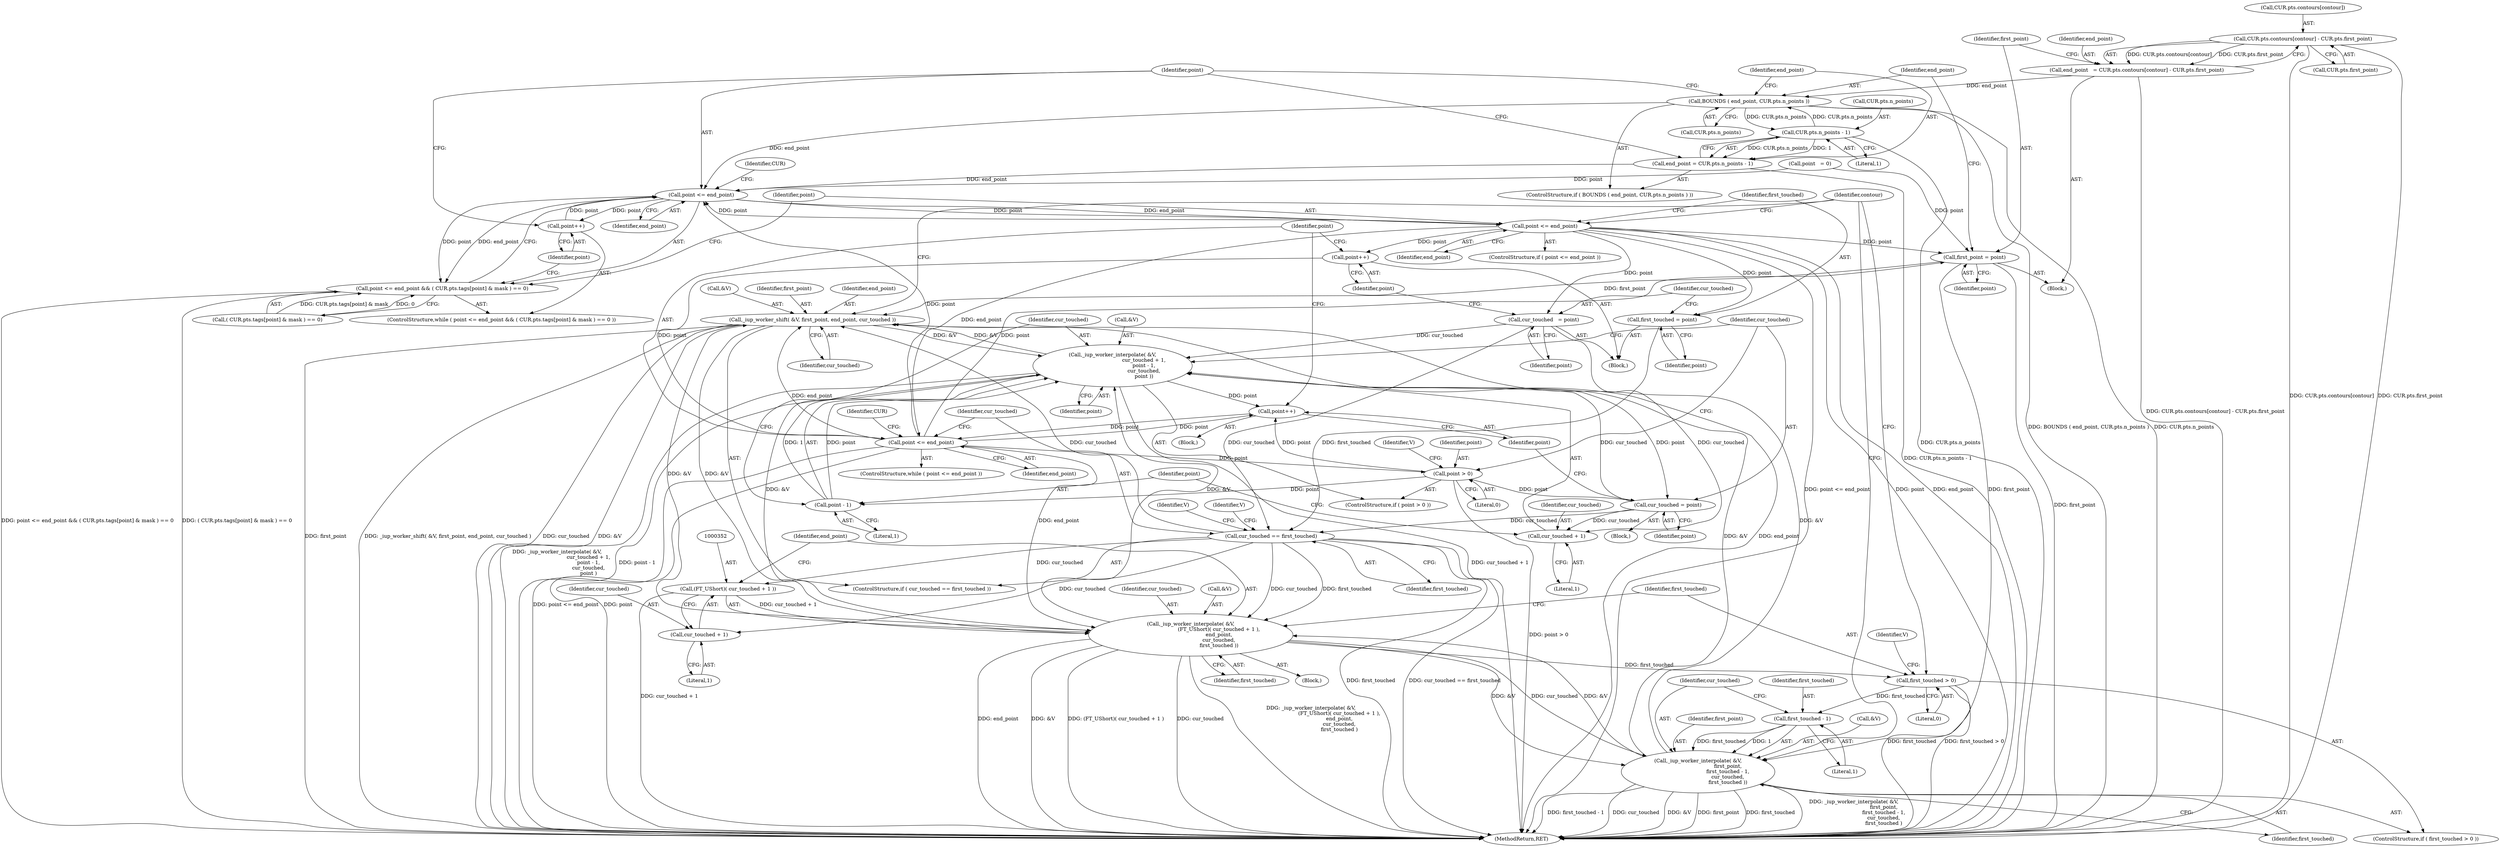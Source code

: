digraph "0_savannah_888cd1843e935fe675cf2ac303116d4ed5b9d54b@array" {
"1000234" [label="(Call,CUR.pts.contours[contour] - CUR.pts.first_point)"];
"1000232" [label="(Call,end_point   = CUR.pts.contours[contour] - CUR.pts.first_point)"];
"1000251" [label="(Call,BOUNDS ( end_point, CUR.pts.n_points ))"];
"1000260" [label="(Call,CUR.pts.n_points - 1)"];
"1000258" [label="(Call,end_point = CUR.pts.n_points - 1)"];
"1000269" [label="(Call,point <= end_point)"];
"1000268" [label="(Call,point <= end_point && ( CUR.pts.tags[point] & mask ) == 0)"];
"1000283" [label="(Call,point++)"];
"1000286" [label="(Call,point <= end_point)"];
"1000247" [label="(Call,first_point = point)"];
"1000340" [label="(Call,_iup_worker_shift( &V, first_point, end_point, cur_touched ))"];
"1000320" [label="(Call,_iup_worker_interpolate( &V,\n                                       cur_touched + 1,\n                                       point - 1,\n                                       cur_touched,\n                                       point ))"];
"1000331" [label="(Call,cur_touched = point)"];
"1000323" [label="(Call,cur_touched + 1)"];
"1000337" [label="(Call,cur_touched == first_touched)"];
"1000351" [label="(Call,(FT_UShort)( cur_touched + 1 ))"];
"1000348" [label="(Call,_iup_worker_interpolate( &V,\n                                   (FT_UShort)( cur_touched + 1 ),\n                                   end_point,\n                                   cur_touched,\n                                   first_touched ))"];
"1000360" [label="(Call,first_touched > 0)"];
"1000367" [label="(Call,first_touched - 1)"];
"1000363" [label="(Call,_iup_worker_interpolate( &V,\n                                     first_point,\n                                     first_touched - 1,\n                                     cur_touched,\n                                     first_touched ))"];
"1000353" [label="(Call,cur_touched + 1)"];
"1000334" [label="(Call,point++)"];
"1000299" [label="(Call,point <= end_point)"];
"1000317" [label="(Call,point > 0)"];
"1000326" [label="(Call,point - 1)"];
"1000290" [label="(Call,first_touched = point)"];
"1000293" [label="(Call,cur_touched   = point)"];
"1000296" [label="(Call,point++)"];
"1000296" [label="(Call,point++)"];
"1000343" [label="(Identifier,first_point)"];
"1000340" [label="(Call,_iup_worker_shift( &V, first_point, end_point, cur_touched ))"];
"1000366" [label="(Identifier,first_point)"];
"1000272" [label="(Call,( CUR.pts.tags[point] & mask ) == 0)"];
"1000324" [label="(Identifier,cur_touched)"];
"1000302" [label="(Block,)"];
"1000318" [label="(Identifier,point)"];
"1000345" [label="(Identifier,cur_touched)"];
"1000319" [label="(Literal,0)"];
"1000330" [label="(Identifier,point)"];
"1000351" [label="(Call,(FT_UShort)( cur_touched + 1 ))"];
"1000287" [label="(Identifier,point)"];
"1000334" [label="(Call,point++)"];
"1000371" [label="(Identifier,first_touched)"];
"1000348" [label="(Call,_iup_worker_interpolate( &V,\n                                   (FT_UShort)( cur_touched + 1 ),\n                                   end_point,\n                                   cur_touched,\n                                   first_touched ))"];
"1000317" [label="(Call,point > 0)"];
"1000373" [label="(Identifier,contour)"];
"1000335" [label="(Identifier,point)"];
"1000268" [label="(Call,point <= end_point && ( CUR.pts.tags[point] & mask ) == 0)"];
"1000323" [label="(Call,cur_touched + 1)"];
"1000288" [label="(Identifier,end_point)"];
"1000242" [label="(Call,CUR.pts.first_point)"];
"1000285" [label="(ControlStructure,if ( point <= end_point ))"];
"1000298" [label="(ControlStructure,while ( point <= end_point ))"];
"1000337" [label="(Call,cur_touched == first_touched)"];
"1000357" [label="(Identifier,cur_touched)"];
"1000325" [label="(Literal,1)"];
"1000320" [label="(Call,_iup_worker_interpolate( &V,\n                                       cur_touched + 1,\n                                       point - 1,\n                                       cur_touched,\n                                       point ))"];
"1000231" [label="(Block,)"];
"1000322" [label="(Identifier,V)"];
"1000247" [label="(Call,first_point = point)"];
"1000367" [label="(Call,first_touched - 1)"];
"1000259" [label="(Identifier,end_point)"];
"1000339" [label="(Identifier,first_touched)"];
"1000234" [label="(Call,CUR.pts.contours[contour] - CUR.pts.first_point)"];
"1000250" [label="(ControlStructure,if ( BOUNDS ( end_point, CUR.pts.n_points ) ))"];
"1000342" [label="(Identifier,V)"];
"1000354" [label="(Identifier,cur_touched)"];
"1000271" [label="(Identifier,end_point)"];
"1000299" [label="(Call,point <= end_point)"];
"1000316" [label="(ControlStructure,if ( point > 0 ))"];
"1000381" [label="(MethodReturn,RET)"];
"1000292" [label="(Identifier,point)"];
"1000248" [label="(Identifier,first_point)"];
"1000349" [label="(Call,&V)"];
"1000350" [label="(Identifier,V)"];
"1000344" [label="(Identifier,end_point)"];
"1000295" [label="(Identifier,point)"];
"1000232" [label="(Call,end_point   = CUR.pts.contours[contour] - CUR.pts.first_point)"];
"1000270" [label="(Identifier,point)"];
"1000370" [label="(Identifier,cur_touched)"];
"1000266" [label="(Literal,1)"];
"1000353" [label="(Call,cur_touched + 1)"];
"1000261" [label="(Call,CUR.pts.n_points)"];
"1000267" [label="(ControlStructure,while ( point <= end_point && ( CUR.pts.tags[point] & mask ) == 0 ))"];
"1000356" [label="(Identifier,end_point)"];
"1000269" [label="(Call,point <= end_point)"];
"1000362" [label="(Literal,0)"];
"1000233" [label="(Identifier,end_point)"];
"1000309" [label="(Identifier,CUR)"];
"1000336" [label="(ControlStructure,if ( cur_touched == first_touched ))"];
"1000333" [label="(Identifier,point)"];
"1000327" [label="(Identifier,point)"];
"1000359" [label="(ControlStructure,if ( first_touched > 0 ))"];
"1000365" [label="(Identifier,V)"];
"1000347" [label="(Block,)"];
"1000363" [label="(Call,_iup_worker_interpolate( &V,\n                                     first_point,\n                                     first_touched - 1,\n                                     cur_touched,\n                                     first_touched ))"];
"1000253" [label="(Call,CUR.pts.n_points)"];
"1000290" [label="(Call,first_touched = point)"];
"1000277" [label="(Identifier,CUR)"];
"1000297" [label="(Identifier,point)"];
"1000360" [label="(Call,first_touched > 0)"];
"1000361" [label="(Identifier,first_touched)"];
"1000249" [label="(Identifier,point)"];
"1000235" [label="(Call,CUR.pts.contours[contour])"];
"1000289" [label="(Block,)"];
"1000315" [label="(Block,)"];
"1000284" [label="(Identifier,point)"];
"1000301" [label="(Identifier,end_point)"];
"1000283" [label="(Call,point++)"];
"1000332" [label="(Identifier,cur_touched)"];
"1000251" [label="(Call,BOUNDS ( end_point, CUR.pts.n_points ))"];
"1000369" [label="(Literal,1)"];
"1000364" [label="(Call,&V)"];
"1000326" [label="(Call,point - 1)"];
"1000368" [label="(Identifier,first_touched)"];
"1000321" [label="(Call,&V)"];
"1000358" [label="(Identifier,first_touched)"];
"1000329" [label="(Identifier,cur_touched)"];
"1000328" [label="(Literal,1)"];
"1000294" [label="(Identifier,cur_touched)"];
"1000355" [label="(Literal,1)"];
"1000341" [label="(Call,&V)"];
"1000338" [label="(Identifier,cur_touched)"];
"1000258" [label="(Call,end_point = CUR.pts.n_points - 1)"];
"1000286" [label="(Call,point <= end_point)"];
"1000252" [label="(Identifier,end_point)"];
"1000291" [label="(Identifier,first_touched)"];
"1000293" [label="(Call,cur_touched   = point)"];
"1000331" [label="(Call,cur_touched = point)"];
"1000300" [label="(Identifier,point)"];
"1000260" [label="(Call,CUR.pts.n_points - 1)"];
"1000227" [label="(Call,point   = 0)"];
"1000234" -> "1000232"  [label="AST: "];
"1000234" -> "1000242"  [label="CFG: "];
"1000235" -> "1000234"  [label="AST: "];
"1000242" -> "1000234"  [label="AST: "];
"1000232" -> "1000234"  [label="CFG: "];
"1000234" -> "1000381"  [label="DDG: CUR.pts.contours[contour]"];
"1000234" -> "1000381"  [label="DDG: CUR.pts.first_point"];
"1000234" -> "1000232"  [label="DDG: CUR.pts.contours[contour]"];
"1000234" -> "1000232"  [label="DDG: CUR.pts.first_point"];
"1000232" -> "1000231"  [label="AST: "];
"1000233" -> "1000232"  [label="AST: "];
"1000248" -> "1000232"  [label="CFG: "];
"1000232" -> "1000381"  [label="DDG: CUR.pts.contours[contour] - CUR.pts.first_point"];
"1000232" -> "1000251"  [label="DDG: end_point"];
"1000251" -> "1000250"  [label="AST: "];
"1000251" -> "1000253"  [label="CFG: "];
"1000252" -> "1000251"  [label="AST: "];
"1000253" -> "1000251"  [label="AST: "];
"1000259" -> "1000251"  [label="CFG: "];
"1000270" -> "1000251"  [label="CFG: "];
"1000251" -> "1000381"  [label="DDG: BOUNDS ( end_point, CUR.pts.n_points )"];
"1000251" -> "1000381"  [label="DDG: CUR.pts.n_points"];
"1000260" -> "1000251"  [label="DDG: CUR.pts.n_points"];
"1000251" -> "1000260"  [label="DDG: CUR.pts.n_points"];
"1000251" -> "1000269"  [label="DDG: end_point"];
"1000260" -> "1000258"  [label="AST: "];
"1000260" -> "1000266"  [label="CFG: "];
"1000261" -> "1000260"  [label="AST: "];
"1000266" -> "1000260"  [label="AST: "];
"1000258" -> "1000260"  [label="CFG: "];
"1000260" -> "1000381"  [label="DDG: CUR.pts.n_points"];
"1000260" -> "1000258"  [label="DDG: CUR.pts.n_points"];
"1000260" -> "1000258"  [label="DDG: 1"];
"1000258" -> "1000250"  [label="AST: "];
"1000259" -> "1000258"  [label="AST: "];
"1000270" -> "1000258"  [label="CFG: "];
"1000258" -> "1000381"  [label="DDG: CUR.pts.n_points - 1"];
"1000258" -> "1000269"  [label="DDG: end_point"];
"1000269" -> "1000268"  [label="AST: "];
"1000269" -> "1000271"  [label="CFG: "];
"1000270" -> "1000269"  [label="AST: "];
"1000271" -> "1000269"  [label="AST: "];
"1000277" -> "1000269"  [label="CFG: "];
"1000268" -> "1000269"  [label="CFG: "];
"1000269" -> "1000268"  [label="DDG: point"];
"1000269" -> "1000268"  [label="DDG: end_point"];
"1000283" -> "1000269"  [label="DDG: point"];
"1000286" -> "1000269"  [label="DDG: point"];
"1000227" -> "1000269"  [label="DDG: point"];
"1000299" -> "1000269"  [label="DDG: point"];
"1000269" -> "1000283"  [label="DDG: point"];
"1000269" -> "1000286"  [label="DDG: point"];
"1000269" -> "1000286"  [label="DDG: end_point"];
"1000268" -> "1000267"  [label="AST: "];
"1000268" -> "1000272"  [label="CFG: "];
"1000272" -> "1000268"  [label="AST: "];
"1000284" -> "1000268"  [label="CFG: "];
"1000287" -> "1000268"  [label="CFG: "];
"1000268" -> "1000381"  [label="DDG: point <= end_point && ( CUR.pts.tags[point] & mask ) == 0"];
"1000268" -> "1000381"  [label="DDG: ( CUR.pts.tags[point] & mask ) == 0"];
"1000272" -> "1000268"  [label="DDG: CUR.pts.tags[point] & mask"];
"1000272" -> "1000268"  [label="DDG: 0"];
"1000283" -> "1000267"  [label="AST: "];
"1000283" -> "1000284"  [label="CFG: "];
"1000284" -> "1000283"  [label="AST: "];
"1000270" -> "1000283"  [label="CFG: "];
"1000286" -> "1000285"  [label="AST: "];
"1000286" -> "1000288"  [label="CFG: "];
"1000287" -> "1000286"  [label="AST: "];
"1000288" -> "1000286"  [label="AST: "];
"1000291" -> "1000286"  [label="CFG: "];
"1000373" -> "1000286"  [label="CFG: "];
"1000286" -> "1000381"  [label="DDG: point <= end_point"];
"1000286" -> "1000381"  [label="DDG: point"];
"1000286" -> "1000381"  [label="DDG: end_point"];
"1000286" -> "1000247"  [label="DDG: point"];
"1000286" -> "1000290"  [label="DDG: point"];
"1000286" -> "1000293"  [label="DDG: point"];
"1000286" -> "1000296"  [label="DDG: point"];
"1000286" -> "1000299"  [label="DDG: end_point"];
"1000247" -> "1000231"  [label="AST: "];
"1000247" -> "1000249"  [label="CFG: "];
"1000248" -> "1000247"  [label="AST: "];
"1000249" -> "1000247"  [label="AST: "];
"1000252" -> "1000247"  [label="CFG: "];
"1000247" -> "1000381"  [label="DDG: first_point"];
"1000227" -> "1000247"  [label="DDG: point"];
"1000299" -> "1000247"  [label="DDG: point"];
"1000247" -> "1000340"  [label="DDG: first_point"];
"1000247" -> "1000363"  [label="DDG: first_point"];
"1000340" -> "1000336"  [label="AST: "];
"1000340" -> "1000345"  [label="CFG: "];
"1000341" -> "1000340"  [label="AST: "];
"1000343" -> "1000340"  [label="AST: "];
"1000344" -> "1000340"  [label="AST: "];
"1000345" -> "1000340"  [label="AST: "];
"1000373" -> "1000340"  [label="CFG: "];
"1000340" -> "1000381"  [label="DDG: end_point"];
"1000340" -> "1000381"  [label="DDG: first_point"];
"1000340" -> "1000381"  [label="DDG: _iup_worker_shift( &V, first_point, end_point, cur_touched )"];
"1000340" -> "1000381"  [label="DDG: cur_touched"];
"1000340" -> "1000381"  [label="DDG: &V"];
"1000340" -> "1000320"  [label="DDG: &V"];
"1000348" -> "1000340"  [label="DDG: &V"];
"1000363" -> "1000340"  [label="DDG: &V"];
"1000320" -> "1000340"  [label="DDG: &V"];
"1000299" -> "1000340"  [label="DDG: end_point"];
"1000337" -> "1000340"  [label="DDG: cur_touched"];
"1000340" -> "1000348"  [label="DDG: &V"];
"1000320" -> "1000316"  [label="AST: "];
"1000320" -> "1000330"  [label="CFG: "];
"1000321" -> "1000320"  [label="AST: "];
"1000323" -> "1000320"  [label="AST: "];
"1000326" -> "1000320"  [label="AST: "];
"1000329" -> "1000320"  [label="AST: "];
"1000330" -> "1000320"  [label="AST: "];
"1000332" -> "1000320"  [label="CFG: "];
"1000320" -> "1000381"  [label="DDG: point - 1"];
"1000320" -> "1000381"  [label="DDG: cur_touched + 1"];
"1000320" -> "1000381"  [label="DDG: _iup_worker_interpolate( &V,\n                                       cur_touched + 1,\n                                       point - 1,\n                                       cur_touched,\n                                       point )"];
"1000348" -> "1000320"  [label="DDG: &V"];
"1000363" -> "1000320"  [label="DDG: &V"];
"1000293" -> "1000320"  [label="DDG: cur_touched"];
"1000331" -> "1000320"  [label="DDG: cur_touched"];
"1000326" -> "1000320"  [label="DDG: point"];
"1000326" -> "1000320"  [label="DDG: 1"];
"1000320" -> "1000331"  [label="DDG: point"];
"1000320" -> "1000334"  [label="DDG: point"];
"1000320" -> "1000348"  [label="DDG: &V"];
"1000331" -> "1000315"  [label="AST: "];
"1000331" -> "1000333"  [label="CFG: "];
"1000332" -> "1000331"  [label="AST: "];
"1000333" -> "1000331"  [label="AST: "];
"1000335" -> "1000331"  [label="CFG: "];
"1000331" -> "1000323"  [label="DDG: cur_touched"];
"1000317" -> "1000331"  [label="DDG: point"];
"1000331" -> "1000337"  [label="DDG: cur_touched"];
"1000323" -> "1000325"  [label="CFG: "];
"1000324" -> "1000323"  [label="AST: "];
"1000325" -> "1000323"  [label="AST: "];
"1000327" -> "1000323"  [label="CFG: "];
"1000293" -> "1000323"  [label="DDG: cur_touched"];
"1000337" -> "1000336"  [label="AST: "];
"1000337" -> "1000339"  [label="CFG: "];
"1000338" -> "1000337"  [label="AST: "];
"1000339" -> "1000337"  [label="AST: "];
"1000342" -> "1000337"  [label="CFG: "];
"1000350" -> "1000337"  [label="CFG: "];
"1000337" -> "1000381"  [label="DDG: first_touched"];
"1000337" -> "1000381"  [label="DDG: cur_touched == first_touched"];
"1000293" -> "1000337"  [label="DDG: cur_touched"];
"1000290" -> "1000337"  [label="DDG: first_touched"];
"1000337" -> "1000351"  [label="DDG: cur_touched"];
"1000337" -> "1000353"  [label="DDG: cur_touched"];
"1000337" -> "1000348"  [label="DDG: cur_touched"];
"1000337" -> "1000348"  [label="DDG: first_touched"];
"1000351" -> "1000348"  [label="AST: "];
"1000351" -> "1000353"  [label="CFG: "];
"1000352" -> "1000351"  [label="AST: "];
"1000353" -> "1000351"  [label="AST: "];
"1000356" -> "1000351"  [label="CFG: "];
"1000351" -> "1000381"  [label="DDG: cur_touched + 1"];
"1000351" -> "1000348"  [label="DDG: cur_touched + 1"];
"1000348" -> "1000347"  [label="AST: "];
"1000348" -> "1000358"  [label="CFG: "];
"1000349" -> "1000348"  [label="AST: "];
"1000356" -> "1000348"  [label="AST: "];
"1000357" -> "1000348"  [label="AST: "];
"1000358" -> "1000348"  [label="AST: "];
"1000361" -> "1000348"  [label="CFG: "];
"1000348" -> "1000381"  [label="DDG: end_point"];
"1000348" -> "1000381"  [label="DDG: &V"];
"1000348" -> "1000381"  [label="DDG: (FT_UShort)( cur_touched + 1 )"];
"1000348" -> "1000381"  [label="DDG: cur_touched"];
"1000348" -> "1000381"  [label="DDG: _iup_worker_interpolate( &V,\n                                   (FT_UShort)( cur_touched + 1 ),\n                                   end_point,\n                                   cur_touched,\n                                   first_touched )"];
"1000363" -> "1000348"  [label="DDG: &V"];
"1000299" -> "1000348"  [label="DDG: end_point"];
"1000348" -> "1000360"  [label="DDG: first_touched"];
"1000348" -> "1000363"  [label="DDG: &V"];
"1000348" -> "1000363"  [label="DDG: cur_touched"];
"1000360" -> "1000359"  [label="AST: "];
"1000360" -> "1000362"  [label="CFG: "];
"1000361" -> "1000360"  [label="AST: "];
"1000362" -> "1000360"  [label="AST: "];
"1000365" -> "1000360"  [label="CFG: "];
"1000373" -> "1000360"  [label="CFG: "];
"1000360" -> "1000381"  [label="DDG: first_touched"];
"1000360" -> "1000381"  [label="DDG: first_touched > 0"];
"1000360" -> "1000367"  [label="DDG: first_touched"];
"1000367" -> "1000363"  [label="AST: "];
"1000367" -> "1000369"  [label="CFG: "];
"1000368" -> "1000367"  [label="AST: "];
"1000369" -> "1000367"  [label="AST: "];
"1000370" -> "1000367"  [label="CFG: "];
"1000367" -> "1000363"  [label="DDG: first_touched"];
"1000367" -> "1000363"  [label="DDG: 1"];
"1000363" -> "1000359"  [label="AST: "];
"1000363" -> "1000371"  [label="CFG: "];
"1000364" -> "1000363"  [label="AST: "];
"1000366" -> "1000363"  [label="AST: "];
"1000370" -> "1000363"  [label="AST: "];
"1000371" -> "1000363"  [label="AST: "];
"1000373" -> "1000363"  [label="CFG: "];
"1000363" -> "1000381"  [label="DDG: first_touched - 1"];
"1000363" -> "1000381"  [label="DDG: cur_touched"];
"1000363" -> "1000381"  [label="DDG: &V"];
"1000363" -> "1000381"  [label="DDG: first_point"];
"1000363" -> "1000381"  [label="DDG: first_touched"];
"1000363" -> "1000381"  [label="DDG: _iup_worker_interpolate( &V,\n                                     first_point,\n                                     first_touched - 1,\n                                     cur_touched,\n                                     first_touched )"];
"1000353" -> "1000355"  [label="CFG: "];
"1000354" -> "1000353"  [label="AST: "];
"1000355" -> "1000353"  [label="AST: "];
"1000334" -> "1000302"  [label="AST: "];
"1000334" -> "1000335"  [label="CFG: "];
"1000335" -> "1000334"  [label="AST: "];
"1000300" -> "1000334"  [label="CFG: "];
"1000334" -> "1000299"  [label="DDG: point"];
"1000299" -> "1000334"  [label="DDG: point"];
"1000317" -> "1000334"  [label="DDG: point"];
"1000299" -> "1000298"  [label="AST: "];
"1000299" -> "1000301"  [label="CFG: "];
"1000300" -> "1000299"  [label="AST: "];
"1000301" -> "1000299"  [label="AST: "];
"1000309" -> "1000299"  [label="CFG: "];
"1000338" -> "1000299"  [label="CFG: "];
"1000299" -> "1000381"  [label="DDG: point <= end_point"];
"1000299" -> "1000381"  [label="DDG: point"];
"1000296" -> "1000299"  [label="DDG: point"];
"1000299" -> "1000317"  [label="DDG: point"];
"1000317" -> "1000316"  [label="AST: "];
"1000317" -> "1000319"  [label="CFG: "];
"1000318" -> "1000317"  [label="AST: "];
"1000319" -> "1000317"  [label="AST: "];
"1000322" -> "1000317"  [label="CFG: "];
"1000332" -> "1000317"  [label="CFG: "];
"1000317" -> "1000381"  [label="DDG: point > 0"];
"1000317" -> "1000326"  [label="DDG: point"];
"1000326" -> "1000328"  [label="CFG: "];
"1000327" -> "1000326"  [label="AST: "];
"1000328" -> "1000326"  [label="AST: "];
"1000329" -> "1000326"  [label="CFG: "];
"1000290" -> "1000289"  [label="AST: "];
"1000290" -> "1000292"  [label="CFG: "];
"1000291" -> "1000290"  [label="AST: "];
"1000292" -> "1000290"  [label="AST: "];
"1000294" -> "1000290"  [label="CFG: "];
"1000293" -> "1000289"  [label="AST: "];
"1000293" -> "1000295"  [label="CFG: "];
"1000294" -> "1000293"  [label="AST: "];
"1000295" -> "1000293"  [label="AST: "];
"1000297" -> "1000293"  [label="CFG: "];
"1000296" -> "1000289"  [label="AST: "];
"1000296" -> "1000297"  [label="CFG: "];
"1000297" -> "1000296"  [label="AST: "];
"1000300" -> "1000296"  [label="CFG: "];
}
